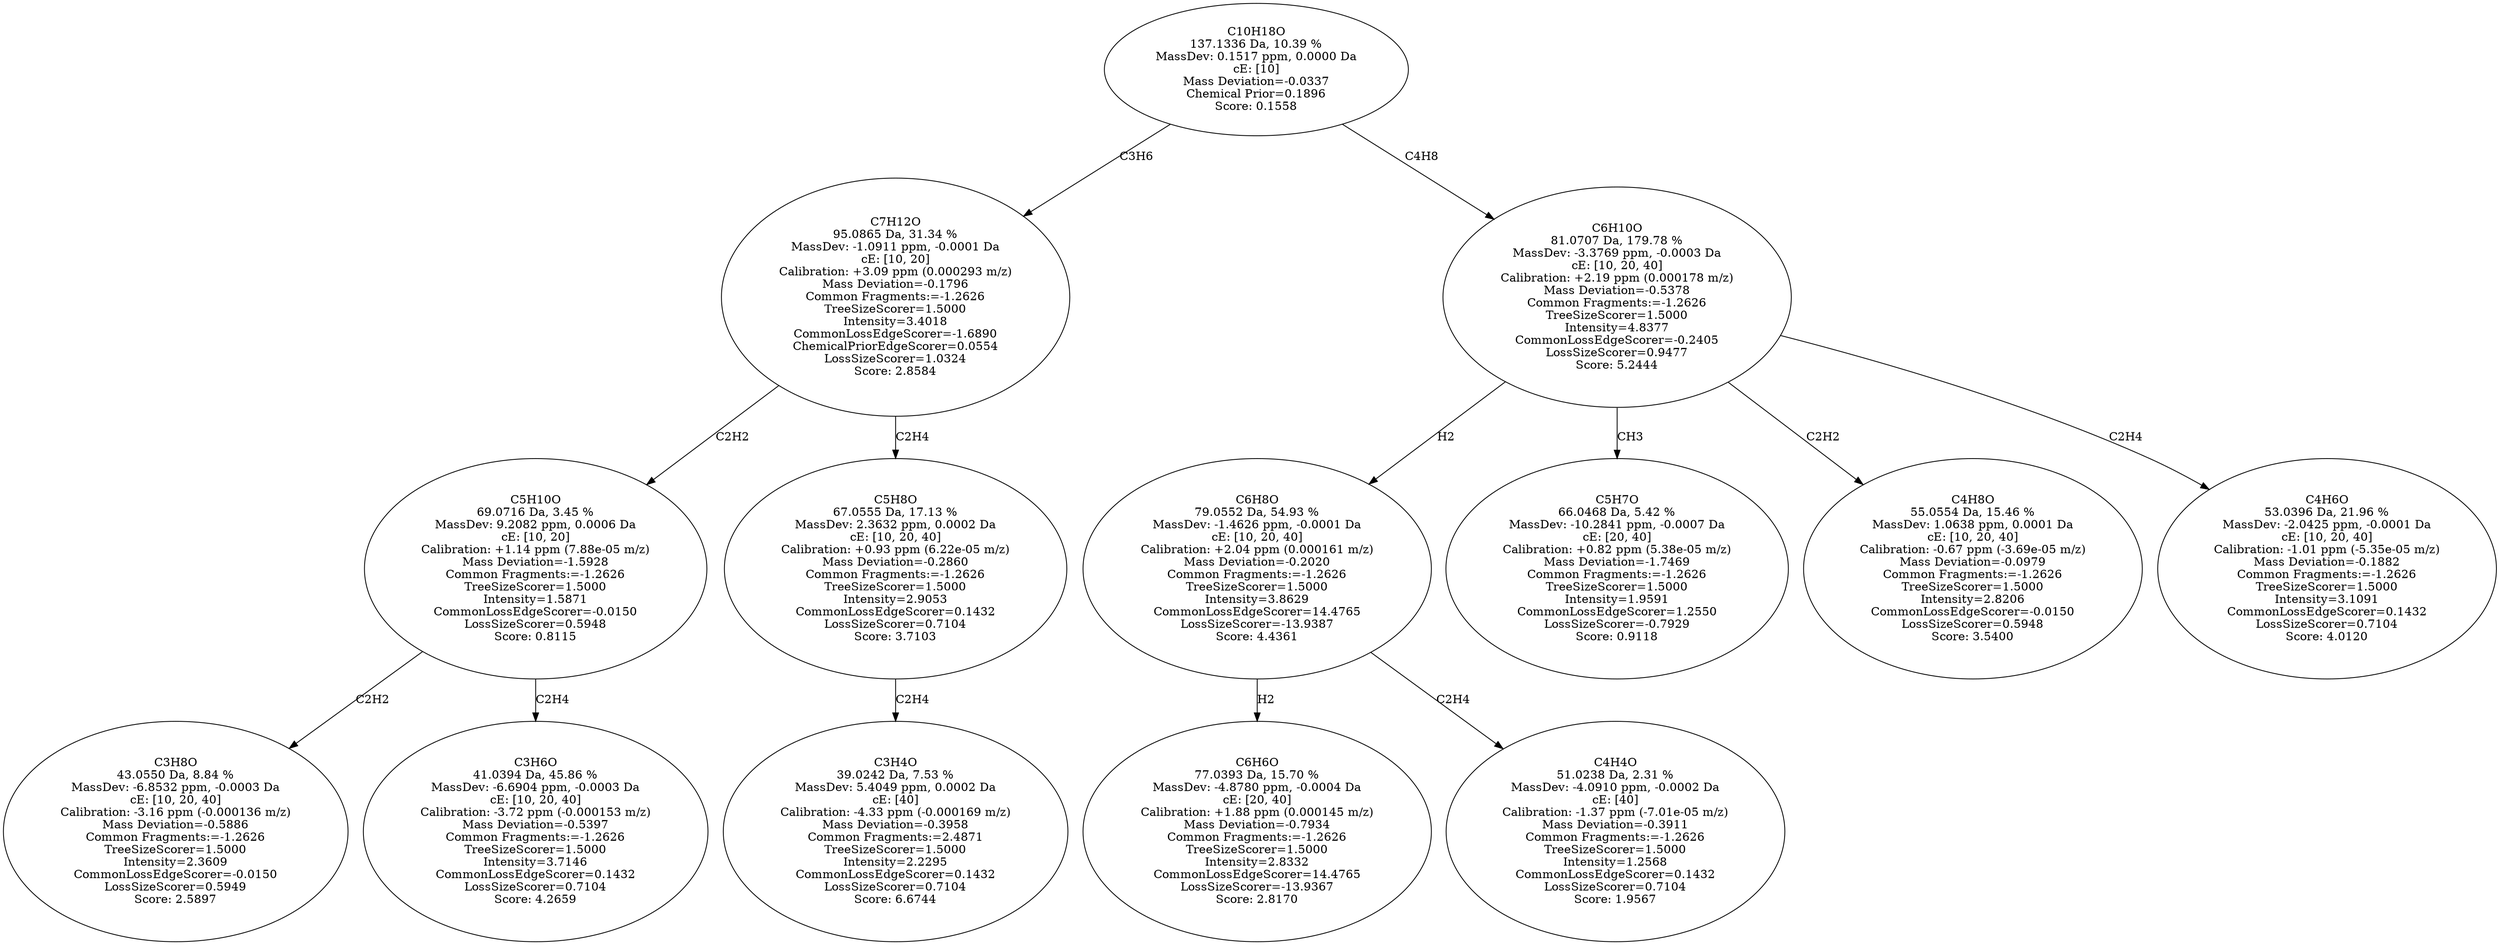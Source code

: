 strict digraph {
v1 [label="C3H8O\n43.0550 Da, 8.84 %\nMassDev: -6.8532 ppm, -0.0003 Da\ncE: [10, 20, 40]\nCalibration: -3.16 ppm (-0.000136 m/z)\nMass Deviation=-0.5886\nCommon Fragments:=-1.2626\nTreeSizeScorer=1.5000\nIntensity=2.3609\nCommonLossEdgeScorer=-0.0150\nLossSizeScorer=0.5949\nScore: 2.5897"];
v2 [label="C3H6O\n41.0394 Da, 45.86 %\nMassDev: -6.6904 ppm, -0.0003 Da\ncE: [10, 20, 40]\nCalibration: -3.72 ppm (-0.000153 m/z)\nMass Deviation=-0.5397\nCommon Fragments:=-1.2626\nTreeSizeScorer=1.5000\nIntensity=3.7146\nCommonLossEdgeScorer=0.1432\nLossSizeScorer=0.7104\nScore: 4.2659"];
v3 [label="C5H10O\n69.0716 Da, 3.45 %\nMassDev: 9.2082 ppm, 0.0006 Da\ncE: [10, 20]\nCalibration: +1.14 ppm (7.88e-05 m/z)\nMass Deviation=-1.5928\nCommon Fragments:=-1.2626\nTreeSizeScorer=1.5000\nIntensity=1.5871\nCommonLossEdgeScorer=-0.0150\nLossSizeScorer=0.5948\nScore: 0.8115"];
v4 [label="C3H4O\n39.0242 Da, 7.53 %\nMassDev: 5.4049 ppm, 0.0002 Da\ncE: [40]\nCalibration: -4.33 ppm (-0.000169 m/z)\nMass Deviation=-0.3958\nCommon Fragments:=2.4871\nTreeSizeScorer=1.5000\nIntensity=2.2295\nCommonLossEdgeScorer=0.1432\nLossSizeScorer=0.7104\nScore: 6.6744"];
v5 [label="C5H8O\n67.0555 Da, 17.13 %\nMassDev: 2.3632 ppm, 0.0002 Da\ncE: [10, 20, 40]\nCalibration: +0.93 ppm (6.22e-05 m/z)\nMass Deviation=-0.2860\nCommon Fragments:=-1.2626\nTreeSizeScorer=1.5000\nIntensity=2.9053\nCommonLossEdgeScorer=0.1432\nLossSizeScorer=0.7104\nScore: 3.7103"];
v6 [label="C7H12O\n95.0865 Da, 31.34 %\nMassDev: -1.0911 ppm, -0.0001 Da\ncE: [10, 20]\nCalibration: +3.09 ppm (0.000293 m/z)\nMass Deviation=-0.1796\nCommon Fragments:=-1.2626\nTreeSizeScorer=1.5000\nIntensity=3.4018\nCommonLossEdgeScorer=-1.6890\nChemicalPriorEdgeScorer=0.0554\nLossSizeScorer=1.0324\nScore: 2.8584"];
v7 [label="C6H6O\n77.0393 Da, 15.70 %\nMassDev: -4.8780 ppm, -0.0004 Da\ncE: [20, 40]\nCalibration: +1.88 ppm (0.000145 m/z)\nMass Deviation=-0.7934\nCommon Fragments:=-1.2626\nTreeSizeScorer=1.5000\nIntensity=2.8332\nCommonLossEdgeScorer=14.4765\nLossSizeScorer=-13.9367\nScore: 2.8170"];
v8 [label="C4H4O\n51.0238 Da, 2.31 %\nMassDev: -4.0910 ppm, -0.0002 Da\ncE: [40]\nCalibration: -1.37 ppm (-7.01e-05 m/z)\nMass Deviation=-0.3911\nCommon Fragments:=-1.2626\nTreeSizeScorer=1.5000\nIntensity=1.2568\nCommonLossEdgeScorer=0.1432\nLossSizeScorer=0.7104\nScore: 1.9567"];
v9 [label="C6H8O\n79.0552 Da, 54.93 %\nMassDev: -1.4626 ppm, -0.0001 Da\ncE: [10, 20, 40]\nCalibration: +2.04 ppm (0.000161 m/z)\nMass Deviation=-0.2020\nCommon Fragments:=-1.2626\nTreeSizeScorer=1.5000\nIntensity=3.8629\nCommonLossEdgeScorer=14.4765\nLossSizeScorer=-13.9387\nScore: 4.4361"];
v10 [label="C5H7O\n66.0468 Da, 5.42 %\nMassDev: -10.2841 ppm, -0.0007 Da\ncE: [20, 40]\nCalibration: +0.82 ppm (5.38e-05 m/z)\nMass Deviation=-1.7469\nCommon Fragments:=-1.2626\nTreeSizeScorer=1.5000\nIntensity=1.9591\nCommonLossEdgeScorer=1.2550\nLossSizeScorer=-0.7929\nScore: 0.9118"];
v11 [label="C4H8O\n55.0554 Da, 15.46 %\nMassDev: 1.0638 ppm, 0.0001 Da\ncE: [10, 20, 40]\nCalibration: -0.67 ppm (-3.69e-05 m/z)\nMass Deviation=-0.0979\nCommon Fragments:=-1.2626\nTreeSizeScorer=1.5000\nIntensity=2.8206\nCommonLossEdgeScorer=-0.0150\nLossSizeScorer=0.5948\nScore: 3.5400"];
v12 [label="C4H6O\n53.0396 Da, 21.96 %\nMassDev: -2.0425 ppm, -0.0001 Da\ncE: [10, 20, 40]\nCalibration: -1.01 ppm (-5.35e-05 m/z)\nMass Deviation=-0.1882\nCommon Fragments:=-1.2626\nTreeSizeScorer=1.5000\nIntensity=3.1091\nCommonLossEdgeScorer=0.1432\nLossSizeScorer=0.7104\nScore: 4.0120"];
v13 [label="C6H10O\n81.0707 Da, 179.78 %\nMassDev: -3.3769 ppm, -0.0003 Da\ncE: [10, 20, 40]\nCalibration: +2.19 ppm (0.000178 m/z)\nMass Deviation=-0.5378\nCommon Fragments:=-1.2626\nTreeSizeScorer=1.5000\nIntensity=4.8377\nCommonLossEdgeScorer=-0.2405\nLossSizeScorer=0.9477\nScore: 5.2444"];
v14 [label="C10H18O\n137.1336 Da, 10.39 %\nMassDev: 0.1517 ppm, 0.0000 Da\ncE: [10]\nMass Deviation=-0.0337\nChemical Prior=0.1896\nScore: 0.1558"];
v3 -> v1 [label="C2H2"];
v3 -> v2 [label="C2H4"];
v6 -> v3 [label="C2H2"];
v5 -> v4 [label="C2H4"];
v6 -> v5 [label="C2H4"];
v14 -> v6 [label="C3H6"];
v9 -> v7 [label="H2"];
v9 -> v8 [label="C2H4"];
v13 -> v9 [label="H2"];
v13 -> v10 [label="CH3"];
v13 -> v11 [label="C2H2"];
v13 -> v12 [label="C2H4"];
v14 -> v13 [label="C4H8"];
}